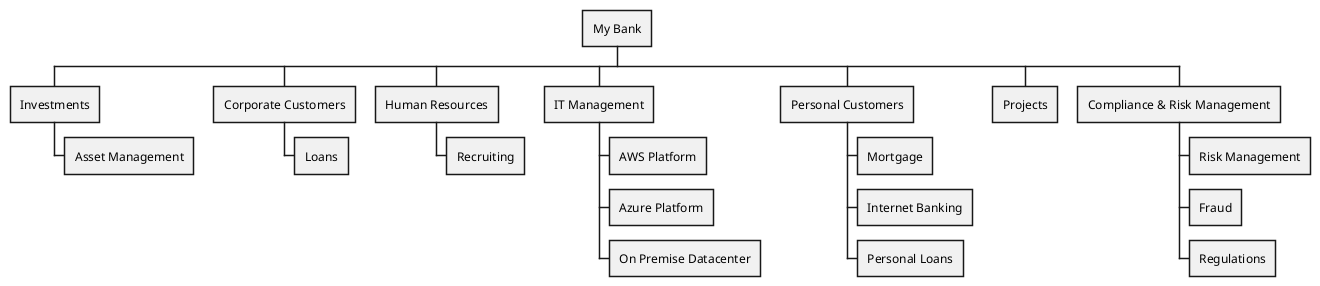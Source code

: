 
@startwbs
* My Bank
** Investments
*** Asset Management
** Corporate Customers
*** Loans
** Human Resources
*** Recruiting
** IT Management
*** AWS Platform
*** Azure Platform
*** On Premise Datacenter
** Personal Customers
*** Mortgage
*** Internet Banking
*** Personal Loans
** Projects
** Compliance & Risk Management
*** Risk Management
*** Fraud
*** Regulations

@endwbs

